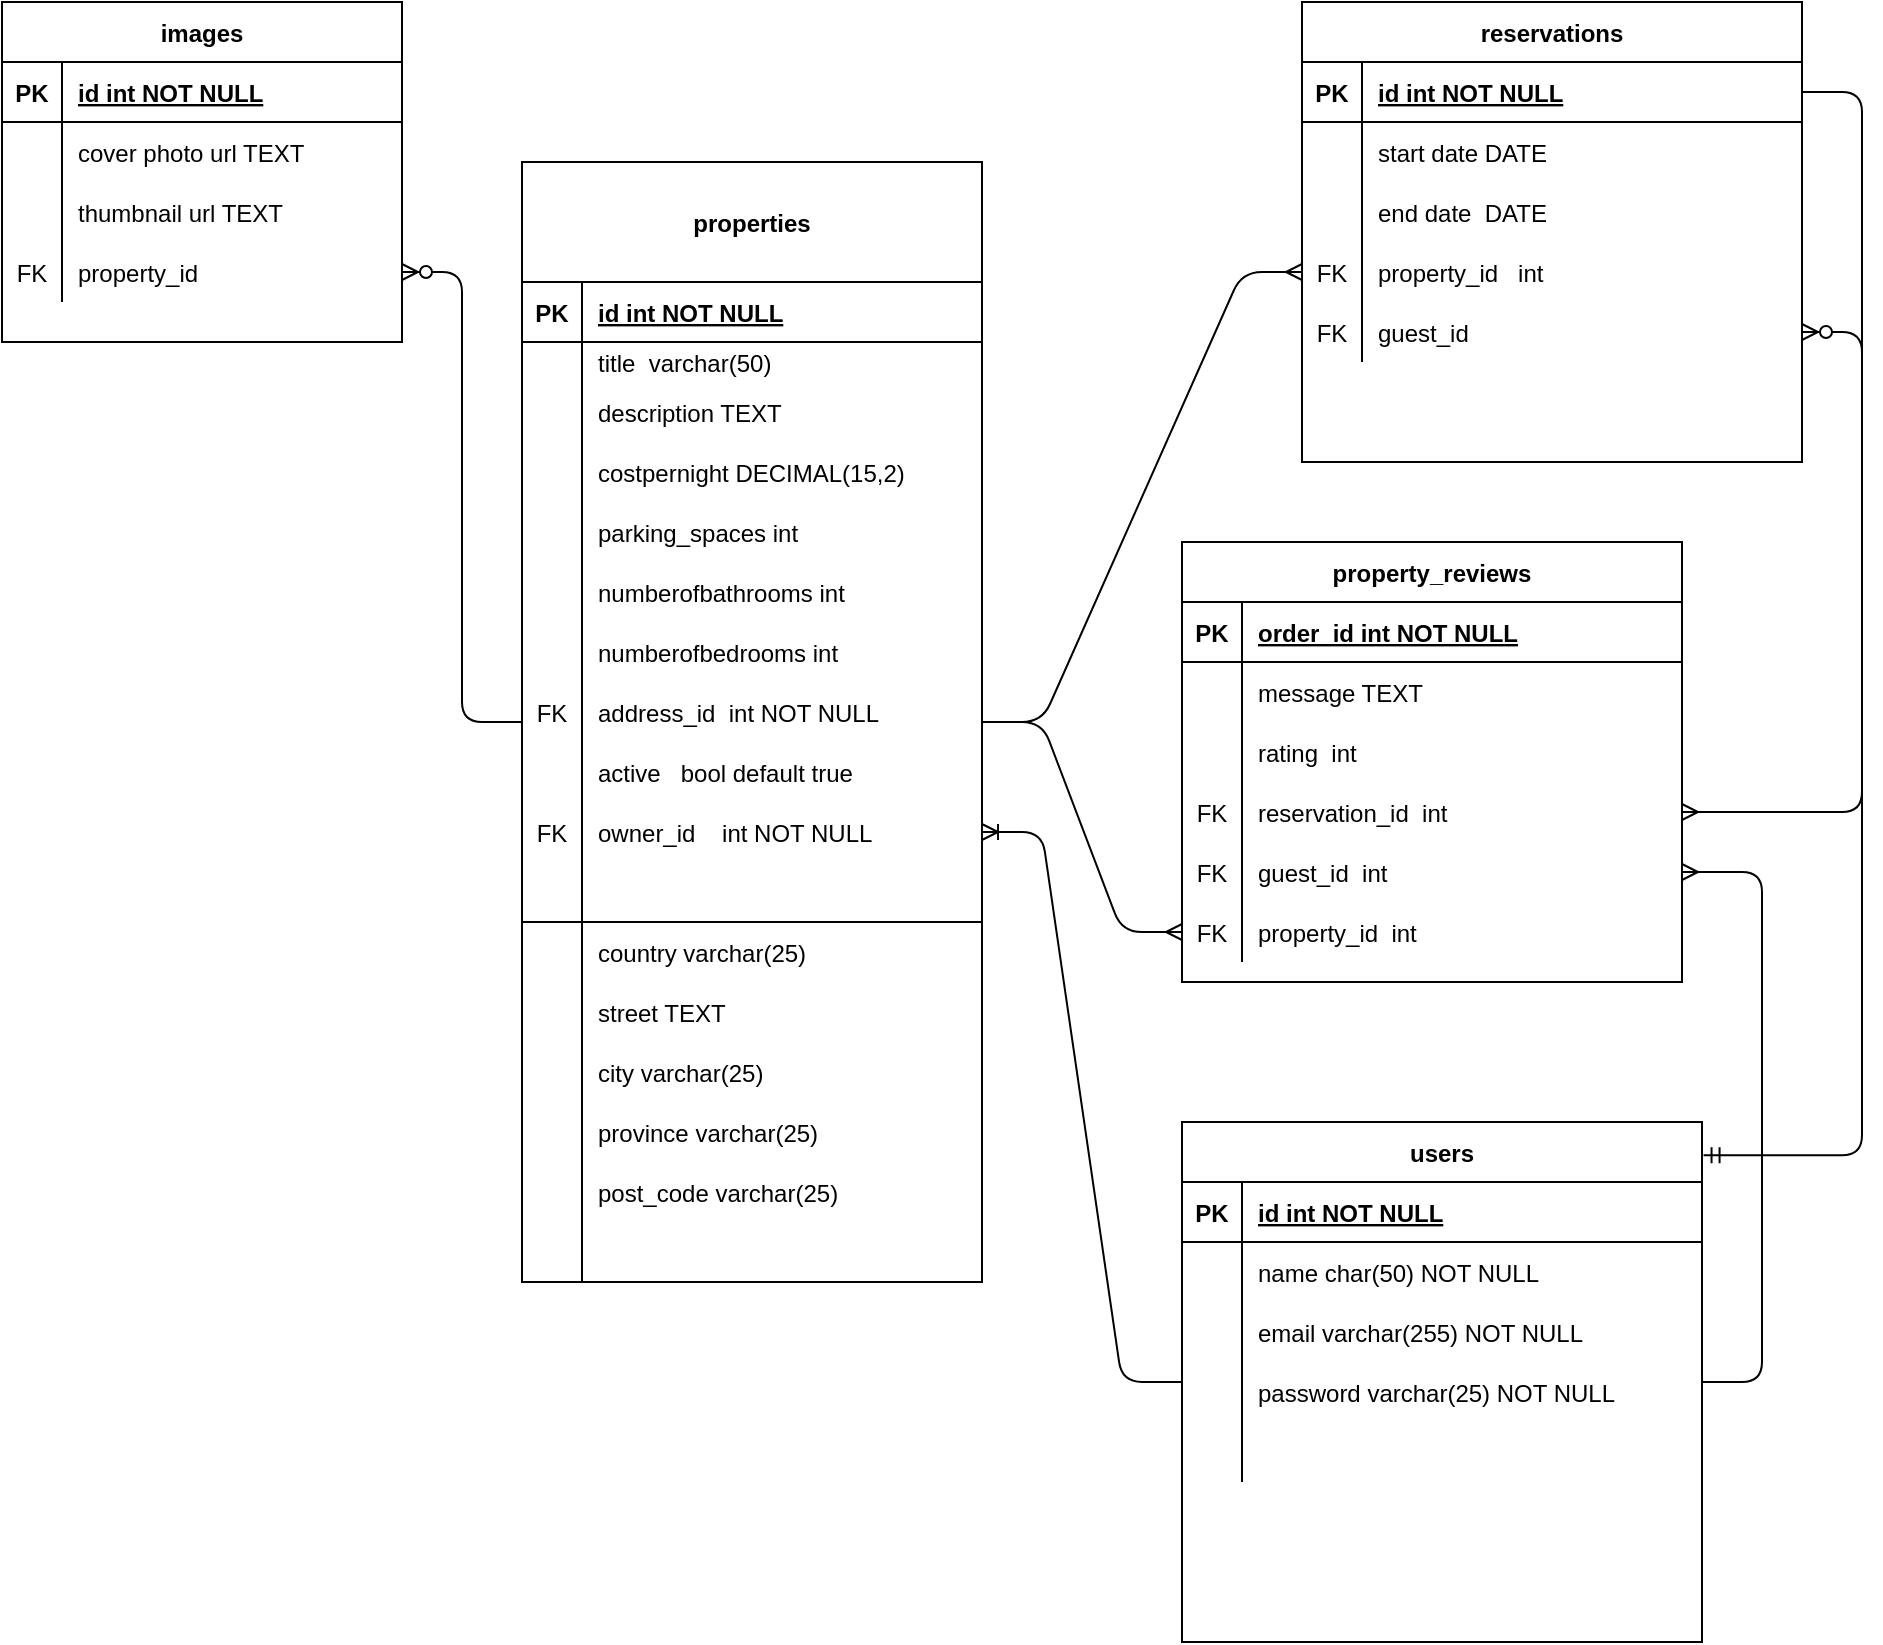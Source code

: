 <mxfile version="14.6.6" type="github">
  <diagram id="R2lEEEUBdFMjLlhIrx00" name="Page-1">
    <mxGraphModel dx="2098" dy="1788" grid="1" gridSize="10" guides="1" tooltips="1" connect="1" arrows="1" fold="1" page="1" pageScale="1" pageWidth="850" pageHeight="1100" math="0" shadow="0" extFonts="Permanent Marker^https://fonts.googleapis.com/css?family=Permanent+Marker">
      <root>
        <mxCell id="0" />
        <mxCell id="1" parent="0" />
        <object label="properties" mmm="" id="C-vyLk0tnHw3VtMMgP7b-2">
          <mxCell style="shape=table;startSize=60;container=1;collapsible=1;childLayout=tableLayout;fixedRows=1;rowLines=0;fontStyle=1;align=center;resizeLast=1;" parent="1" vertex="1">
            <mxGeometry x="-450" y="-330" width="230" height="560" as="geometry">
              <mxRectangle x="200" y="70" width="120" height="30" as="alternateBounds" />
            </mxGeometry>
          </mxCell>
        </object>
        <mxCell id="C-vyLk0tnHw3VtMMgP7b-3" value="" style="shape=partialRectangle;collapsible=0;dropTarget=0;pointerEvents=0;fillColor=none;points=[[0,0.5],[1,0.5]];portConstraint=eastwest;top=0;left=0;right=0;bottom=1;" parent="C-vyLk0tnHw3VtMMgP7b-2" vertex="1">
          <mxGeometry y="60" width="230" height="30" as="geometry" />
        </mxCell>
        <mxCell id="C-vyLk0tnHw3VtMMgP7b-4" value="PK" style="shape=partialRectangle;overflow=hidden;connectable=0;fillColor=none;top=0;left=0;bottom=0;right=0;fontStyle=1;" parent="C-vyLk0tnHw3VtMMgP7b-3" vertex="1">
          <mxGeometry width="30" height="30" as="geometry" />
        </mxCell>
        <mxCell id="C-vyLk0tnHw3VtMMgP7b-5" value="id int NOT NULL " style="shape=partialRectangle;overflow=hidden;connectable=0;fillColor=none;top=0;left=0;bottom=0;right=0;align=left;spacingLeft=6;fontStyle=5;" parent="C-vyLk0tnHw3VtMMgP7b-3" vertex="1">
          <mxGeometry x="30" width="200" height="30" as="geometry" />
        </mxCell>
        <mxCell id="C-vyLk0tnHw3VtMMgP7b-6" value="" style="shape=partialRectangle;collapsible=0;dropTarget=0;pointerEvents=0;fillColor=none;points=[[0,0.5],[1,0.5]];portConstraint=eastwest;top=0;left=0;right=0;bottom=0;" parent="C-vyLk0tnHw3VtMMgP7b-2" vertex="1">
          <mxGeometry y="90" width="230" height="20" as="geometry" />
        </mxCell>
        <mxCell id="C-vyLk0tnHw3VtMMgP7b-7" value="" style="shape=partialRectangle;overflow=hidden;connectable=0;fillColor=none;top=0;left=0;bottom=0;right=0;" parent="C-vyLk0tnHw3VtMMgP7b-6" vertex="1">
          <mxGeometry width="30" height="20" as="geometry" />
        </mxCell>
        <mxCell id="C-vyLk0tnHw3VtMMgP7b-8" value="title  varchar(50)" style="shape=partialRectangle;overflow=hidden;connectable=0;fillColor=none;top=0;left=0;bottom=0;right=0;align=left;spacingLeft=6;" parent="C-vyLk0tnHw3VtMMgP7b-6" vertex="1">
          <mxGeometry x="30" width="200" height="20" as="geometry" />
        </mxCell>
        <mxCell id="C-vyLk0tnHw3VtMMgP7b-9" value="" style="shape=partialRectangle;collapsible=0;dropTarget=0;pointerEvents=0;fillColor=none;points=[[0,0.5],[1,0.5]];portConstraint=eastwest;top=0;left=0;right=0;bottom=0;" parent="C-vyLk0tnHw3VtMMgP7b-2" vertex="1">
          <mxGeometry y="110" width="230" height="30" as="geometry" />
        </mxCell>
        <mxCell id="C-vyLk0tnHw3VtMMgP7b-10" value="" style="shape=partialRectangle;overflow=hidden;connectable=0;fillColor=none;top=0;left=0;bottom=0;right=0;" parent="C-vyLk0tnHw3VtMMgP7b-9" vertex="1">
          <mxGeometry width="30" height="30" as="geometry" />
        </mxCell>
        <mxCell id="C-vyLk0tnHw3VtMMgP7b-11" value="description TEXT" style="shape=partialRectangle;overflow=hidden;connectable=0;fillColor=none;top=0;left=0;bottom=0;right=0;align=left;spacingLeft=6;" parent="C-vyLk0tnHw3VtMMgP7b-9" vertex="1">
          <mxGeometry x="30" width="200" height="30" as="geometry" />
        </mxCell>
        <mxCell id="EQlYS7G8OB__KGC67wby-51" value="" style="shape=partialRectangle;collapsible=0;dropTarget=0;pointerEvents=0;fillColor=none;points=[[0,0.5],[1,0.5]];portConstraint=eastwest;top=0;left=0;right=0;bottom=0;" parent="C-vyLk0tnHw3VtMMgP7b-2" vertex="1">
          <mxGeometry y="140" width="230" height="30" as="geometry" />
        </mxCell>
        <mxCell id="EQlYS7G8OB__KGC67wby-52" value="" style="shape=partialRectangle;overflow=hidden;connectable=0;fillColor=none;top=0;left=0;bottom=0;right=0;" parent="EQlYS7G8OB__KGC67wby-51" vertex="1">
          <mxGeometry width="30" height="30" as="geometry" />
        </mxCell>
        <mxCell id="EQlYS7G8OB__KGC67wby-53" value="costpernight DECIMAL(15,2)" style="shape=partialRectangle;overflow=hidden;connectable=0;fillColor=none;top=0;left=0;bottom=0;right=0;align=left;spacingLeft=6;" parent="EQlYS7G8OB__KGC67wby-51" vertex="1">
          <mxGeometry x="30" width="200" height="30" as="geometry" />
        </mxCell>
        <mxCell id="EQlYS7G8OB__KGC67wby-67" value="" style="shape=partialRectangle;collapsible=0;dropTarget=0;pointerEvents=0;fillColor=none;points=[[0,0.5],[1,0.5]];portConstraint=eastwest;top=0;left=0;right=0;bottom=0;" parent="C-vyLk0tnHw3VtMMgP7b-2" vertex="1">
          <mxGeometry y="170" width="230" height="30" as="geometry" />
        </mxCell>
        <mxCell id="EQlYS7G8OB__KGC67wby-68" value="" style="shape=partialRectangle;overflow=hidden;connectable=0;fillColor=none;top=0;left=0;bottom=0;right=0;" parent="EQlYS7G8OB__KGC67wby-67" vertex="1">
          <mxGeometry width="30" height="30" as="geometry" />
        </mxCell>
        <mxCell id="EQlYS7G8OB__KGC67wby-69" value="parking_spaces int" style="shape=partialRectangle;overflow=hidden;connectable=0;fillColor=none;top=0;left=0;bottom=0;right=0;align=left;spacingLeft=6;" parent="EQlYS7G8OB__KGC67wby-67" vertex="1">
          <mxGeometry x="30" width="200" height="30" as="geometry" />
        </mxCell>
        <mxCell id="EQlYS7G8OB__KGC67wby-70" value="" style="shape=partialRectangle;collapsible=0;dropTarget=0;pointerEvents=0;fillColor=none;points=[[0,0.5],[1,0.5]];portConstraint=eastwest;top=0;left=0;right=0;bottom=0;" parent="C-vyLk0tnHw3VtMMgP7b-2" vertex="1">
          <mxGeometry y="200" width="230" height="30" as="geometry" />
        </mxCell>
        <mxCell id="EQlYS7G8OB__KGC67wby-71" value="" style="shape=partialRectangle;overflow=hidden;connectable=0;fillColor=none;top=0;left=0;bottom=0;right=0;" parent="EQlYS7G8OB__KGC67wby-70" vertex="1">
          <mxGeometry width="30" height="30" as="geometry" />
        </mxCell>
        <mxCell id="EQlYS7G8OB__KGC67wby-72" value="numberofbathrooms int" style="shape=partialRectangle;overflow=hidden;connectable=0;fillColor=none;top=0;left=0;bottom=0;right=0;align=left;spacingLeft=6;" parent="EQlYS7G8OB__KGC67wby-70" vertex="1">
          <mxGeometry x="30" width="200" height="30" as="geometry" />
        </mxCell>
        <mxCell id="EQlYS7G8OB__KGC67wby-73" value="" style="shape=partialRectangle;collapsible=0;dropTarget=0;pointerEvents=0;fillColor=none;points=[[0,0.5],[1,0.5]];portConstraint=eastwest;top=0;left=0;right=0;bottom=0;" parent="C-vyLk0tnHw3VtMMgP7b-2" vertex="1">
          <mxGeometry y="230" width="230" height="30" as="geometry" />
        </mxCell>
        <mxCell id="EQlYS7G8OB__KGC67wby-74" value="" style="shape=partialRectangle;overflow=hidden;connectable=0;fillColor=none;top=0;left=0;bottom=0;right=0;" parent="EQlYS7G8OB__KGC67wby-73" vertex="1">
          <mxGeometry width="30" height="30" as="geometry" />
        </mxCell>
        <mxCell id="EQlYS7G8OB__KGC67wby-75" value="numberofbedrooms int" style="shape=partialRectangle;overflow=hidden;connectable=0;fillColor=none;top=0;left=0;bottom=0;right=0;align=left;spacingLeft=6;" parent="EQlYS7G8OB__KGC67wby-73" vertex="1">
          <mxGeometry x="30" width="200" height="30" as="geometry" />
        </mxCell>
        <mxCell id="EQlYS7G8OB__KGC67wby-96" value="" style="shape=partialRectangle;collapsible=0;dropTarget=0;pointerEvents=0;fillColor=none;points=[[0,0.5],[1,0.5]];portConstraint=eastwest;top=0;left=0;right=0;bottom=0;" parent="C-vyLk0tnHw3VtMMgP7b-2" vertex="1">
          <mxGeometry y="260" width="230" height="30" as="geometry" />
        </mxCell>
        <mxCell id="EQlYS7G8OB__KGC67wby-97" value="FK" style="shape=partialRectangle;overflow=hidden;connectable=0;fillColor=none;top=0;left=0;bottom=0;right=0;" parent="EQlYS7G8OB__KGC67wby-96" vertex="1">
          <mxGeometry width="30" height="30" as="geometry" />
        </mxCell>
        <mxCell id="EQlYS7G8OB__KGC67wby-98" value="address_id  int NOT NULL" style="shape=partialRectangle;overflow=hidden;connectable=0;fillColor=none;top=0;left=0;bottom=0;right=0;align=left;spacingLeft=6;" parent="EQlYS7G8OB__KGC67wby-96" vertex="1">
          <mxGeometry x="30" width="200" height="30" as="geometry" />
        </mxCell>
        <mxCell id="EQlYS7G8OB__KGC67wby-133" value="" style="shape=partialRectangle;collapsible=0;dropTarget=0;pointerEvents=0;fillColor=none;points=[[0,0.5],[1,0.5]];portConstraint=eastwest;top=0;left=0;right=0;bottom=0;" parent="C-vyLk0tnHw3VtMMgP7b-2" vertex="1">
          <mxGeometry y="290" width="230" height="30" as="geometry" />
        </mxCell>
        <mxCell id="EQlYS7G8OB__KGC67wby-134" value="" style="shape=partialRectangle;overflow=hidden;connectable=0;fillColor=none;top=0;left=0;bottom=0;right=0;" parent="EQlYS7G8OB__KGC67wby-133" vertex="1">
          <mxGeometry width="30" height="30" as="geometry" />
        </mxCell>
        <mxCell id="EQlYS7G8OB__KGC67wby-135" value="active   bool default true" style="shape=partialRectangle;overflow=hidden;connectable=0;fillColor=none;top=0;left=0;bottom=0;right=0;align=left;spacingLeft=6;" parent="EQlYS7G8OB__KGC67wby-133" vertex="1">
          <mxGeometry x="30" width="200" height="30" as="geometry" />
        </mxCell>
        <mxCell id="EQlYS7G8OB__KGC67wby-149" value="" style="shape=partialRectangle;collapsible=0;dropTarget=0;pointerEvents=0;fillColor=none;points=[[0,0.5],[1,0.5]];portConstraint=eastwest;top=0;left=0;right=0;bottom=0;" parent="C-vyLk0tnHw3VtMMgP7b-2" vertex="1">
          <mxGeometry y="320" width="230" height="30" as="geometry" />
        </mxCell>
        <mxCell id="EQlYS7G8OB__KGC67wby-150" value="FK" style="shape=partialRectangle;overflow=hidden;connectable=0;fillColor=none;top=0;left=0;bottom=0;right=0;" parent="EQlYS7G8OB__KGC67wby-149" vertex="1">
          <mxGeometry width="30" height="30" as="geometry" />
        </mxCell>
        <mxCell id="EQlYS7G8OB__KGC67wby-151" value="owner_id    int NOT NULL" style="shape=partialRectangle;overflow=hidden;connectable=0;fillColor=none;top=0;left=0;bottom=0;right=0;align=left;spacingLeft=6;" parent="EQlYS7G8OB__KGC67wby-149" vertex="1">
          <mxGeometry x="30" width="200" height="30" as="geometry" />
        </mxCell>
        <mxCell id="EQlYS7G8OB__KGC67wby-114" value="" style="shape=partialRectangle;collapsible=0;dropTarget=0;pointerEvents=0;fillColor=none;top=0;left=0;bottom=1;right=0;points=[[0,0.5],[1,0.5]];portConstraint=eastwest;" parent="C-vyLk0tnHw3VtMMgP7b-2" vertex="1">
          <mxGeometry y="350" width="230" height="30" as="geometry" />
        </mxCell>
        <mxCell id="EQlYS7G8OB__KGC67wby-115" value="" style="shape=partialRectangle;connectable=0;fillColor=none;top=0;left=0;bottom=0;right=0;fontStyle=1;overflow=hidden;" parent="EQlYS7G8OB__KGC67wby-114" vertex="1">
          <mxGeometry width="30" height="30" as="geometry" />
        </mxCell>
        <mxCell id="EQlYS7G8OB__KGC67wby-116" value="" style="shape=partialRectangle;connectable=0;fillColor=none;top=0;left=0;bottom=0;right=0;align=left;spacingLeft=6;fontStyle=5;overflow=hidden;" parent="EQlYS7G8OB__KGC67wby-114" vertex="1">
          <mxGeometry x="30" width="200" height="30" as="geometry" />
        </mxCell>
        <mxCell id="EQlYS7G8OB__KGC67wby-117" value="" style="shape=partialRectangle;collapsible=0;dropTarget=0;pointerEvents=0;fillColor=none;top=0;left=0;bottom=0;right=0;points=[[0,0.5],[1,0.5]];portConstraint=eastwest;" parent="C-vyLk0tnHw3VtMMgP7b-2" vertex="1">
          <mxGeometry y="380" width="230" height="30" as="geometry" />
        </mxCell>
        <mxCell id="EQlYS7G8OB__KGC67wby-118" value="" style="shape=partialRectangle;connectable=0;fillColor=none;top=0;left=0;bottom=0;right=0;editable=1;overflow=hidden;" parent="EQlYS7G8OB__KGC67wby-117" vertex="1">
          <mxGeometry width="30" height="30" as="geometry" />
        </mxCell>
        <mxCell id="EQlYS7G8OB__KGC67wby-119" value="country varchar(25)" style="shape=partialRectangle;connectable=0;fillColor=none;top=0;left=0;bottom=0;right=0;align=left;spacingLeft=6;overflow=hidden;" parent="EQlYS7G8OB__KGC67wby-117" vertex="1">
          <mxGeometry x="30" width="200" height="30" as="geometry" />
        </mxCell>
        <mxCell id="EQlYS7G8OB__KGC67wby-120" value="" style="shape=partialRectangle;collapsible=0;dropTarget=0;pointerEvents=0;fillColor=none;top=0;left=0;bottom=0;right=0;points=[[0,0.5],[1,0.5]];portConstraint=eastwest;" parent="C-vyLk0tnHw3VtMMgP7b-2" vertex="1">
          <mxGeometry y="410" width="230" height="30" as="geometry" />
        </mxCell>
        <mxCell id="EQlYS7G8OB__KGC67wby-121" value="" style="shape=partialRectangle;connectable=0;fillColor=none;top=0;left=0;bottom=0;right=0;editable=1;overflow=hidden;" parent="EQlYS7G8OB__KGC67wby-120" vertex="1">
          <mxGeometry width="30" height="30" as="geometry" />
        </mxCell>
        <mxCell id="EQlYS7G8OB__KGC67wby-122" value="street TEXT" style="shape=partialRectangle;connectable=0;fillColor=none;top=0;left=0;bottom=0;right=0;align=left;spacingLeft=6;overflow=hidden;" parent="EQlYS7G8OB__KGC67wby-120" vertex="1">
          <mxGeometry x="30" width="200" height="30" as="geometry" />
        </mxCell>
        <mxCell id="EQlYS7G8OB__KGC67wby-123" value="" style="shape=partialRectangle;collapsible=0;dropTarget=0;pointerEvents=0;fillColor=none;top=0;left=0;bottom=0;right=0;points=[[0,0.5],[1,0.5]];portConstraint=eastwest;" parent="C-vyLk0tnHw3VtMMgP7b-2" vertex="1">
          <mxGeometry y="440" width="230" height="30" as="geometry" />
        </mxCell>
        <mxCell id="EQlYS7G8OB__KGC67wby-124" value="" style="shape=partialRectangle;connectable=0;fillColor=none;top=0;left=0;bottom=0;right=0;editable=1;overflow=hidden;" parent="EQlYS7G8OB__KGC67wby-123" vertex="1">
          <mxGeometry width="30" height="30" as="geometry" />
        </mxCell>
        <mxCell id="EQlYS7G8OB__KGC67wby-125" value="city varchar(25)" style="shape=partialRectangle;connectable=0;fillColor=none;top=0;left=0;bottom=0;right=0;align=left;spacingLeft=6;overflow=hidden;" parent="EQlYS7G8OB__KGC67wby-123" vertex="1">
          <mxGeometry x="30" width="200" height="30" as="geometry" />
        </mxCell>
        <mxCell id="EQlYS7G8OB__KGC67wby-127" value="" style="shape=partialRectangle;collapsible=0;dropTarget=0;pointerEvents=0;fillColor=none;top=0;left=0;bottom=0;right=0;points=[[0,0.5],[1,0.5]];portConstraint=eastwest;" parent="C-vyLk0tnHw3VtMMgP7b-2" vertex="1">
          <mxGeometry y="470" width="230" height="30" as="geometry" />
        </mxCell>
        <mxCell id="EQlYS7G8OB__KGC67wby-128" value="" style="shape=partialRectangle;connectable=0;fillColor=none;top=0;left=0;bottom=0;right=0;editable=1;overflow=hidden;" parent="EQlYS7G8OB__KGC67wby-127" vertex="1">
          <mxGeometry width="30" height="30" as="geometry" />
        </mxCell>
        <mxCell id="EQlYS7G8OB__KGC67wby-129" value="province varchar(25)" style="shape=partialRectangle;connectable=0;fillColor=none;top=0;left=0;bottom=0;right=0;align=left;spacingLeft=6;overflow=hidden;" parent="EQlYS7G8OB__KGC67wby-127" vertex="1">
          <mxGeometry x="30" width="200" height="30" as="geometry" />
        </mxCell>
        <mxCell id="EQlYS7G8OB__KGC67wby-130" value="" style="shape=partialRectangle;collapsible=0;dropTarget=0;pointerEvents=0;fillColor=none;top=0;left=0;bottom=0;right=0;points=[[0,0.5],[1,0.5]];portConstraint=eastwest;" parent="C-vyLk0tnHw3VtMMgP7b-2" vertex="1">
          <mxGeometry y="500" width="230" height="30" as="geometry" />
        </mxCell>
        <mxCell id="EQlYS7G8OB__KGC67wby-131" value="" style="shape=partialRectangle;connectable=0;fillColor=none;top=0;left=0;bottom=0;right=0;editable=1;overflow=hidden;" parent="EQlYS7G8OB__KGC67wby-130" vertex="1">
          <mxGeometry width="30" height="30" as="geometry" />
        </mxCell>
        <mxCell id="EQlYS7G8OB__KGC67wby-132" value="post_code varchar(25)" style="shape=partialRectangle;connectable=0;fillColor=none;top=0;left=0;bottom=0;right=0;align=left;spacingLeft=6;overflow=hidden;" parent="EQlYS7G8OB__KGC67wby-130" vertex="1">
          <mxGeometry x="30" width="200" height="30" as="geometry" />
        </mxCell>
        <mxCell id="EQlYS7G8OB__KGC67wby-161" value="" style="shape=partialRectangle;collapsible=0;dropTarget=0;pointerEvents=0;fillColor=none;points=[[0,0.5],[1,0.5]];portConstraint=eastwest;top=0;left=0;right=0;bottom=0;" parent="C-vyLk0tnHw3VtMMgP7b-2" vertex="1">
          <mxGeometry y="530" width="230" height="30" as="geometry" />
        </mxCell>
        <mxCell id="EQlYS7G8OB__KGC67wby-162" value="" style="shape=partialRectangle;overflow=hidden;connectable=0;fillColor=none;top=0;left=0;bottom=0;right=0;" parent="EQlYS7G8OB__KGC67wby-161" vertex="1">
          <mxGeometry width="30" height="30" as="geometry" />
        </mxCell>
        <mxCell id="EQlYS7G8OB__KGC67wby-163" value="" style="shape=partialRectangle;overflow=hidden;connectable=0;fillColor=none;top=0;left=0;bottom=0;right=0;align=left;spacingLeft=6;" parent="EQlYS7G8OB__KGC67wby-161" vertex="1">
          <mxGeometry x="30" width="200" height="30" as="geometry" />
        </mxCell>
        <mxCell id="C-vyLk0tnHw3VtMMgP7b-13" value="reservations" style="shape=table;startSize=30;container=1;collapsible=1;childLayout=tableLayout;fixedRows=1;rowLines=0;fontStyle=1;align=center;resizeLast=1;" parent="1" vertex="1">
          <mxGeometry x="-60" y="-410" width="250" height="230" as="geometry" />
        </mxCell>
        <mxCell id="C-vyLk0tnHw3VtMMgP7b-14" value="" style="shape=partialRectangle;collapsible=0;dropTarget=0;pointerEvents=0;fillColor=none;points=[[0,0.5],[1,0.5]];portConstraint=eastwest;top=0;left=0;right=0;bottom=1;" parent="C-vyLk0tnHw3VtMMgP7b-13" vertex="1">
          <mxGeometry y="30" width="250" height="30" as="geometry" />
        </mxCell>
        <mxCell id="C-vyLk0tnHw3VtMMgP7b-15" value="PK" style="shape=partialRectangle;overflow=hidden;connectable=0;fillColor=none;top=0;left=0;bottom=0;right=0;fontStyle=1;" parent="C-vyLk0tnHw3VtMMgP7b-14" vertex="1">
          <mxGeometry width="30" height="30" as="geometry" />
        </mxCell>
        <mxCell id="C-vyLk0tnHw3VtMMgP7b-16" value="id int NOT NULL " style="shape=partialRectangle;overflow=hidden;connectable=0;fillColor=none;top=0;left=0;bottom=0;right=0;align=left;spacingLeft=6;fontStyle=5;" parent="C-vyLk0tnHw3VtMMgP7b-14" vertex="1">
          <mxGeometry x="30" width="220" height="30" as="geometry" />
        </mxCell>
        <mxCell id="C-vyLk0tnHw3VtMMgP7b-17" value="" style="shape=partialRectangle;collapsible=0;dropTarget=0;pointerEvents=0;fillColor=none;points=[[0,0.5],[1,0.5]];portConstraint=eastwest;top=0;left=0;right=0;bottom=0;" parent="C-vyLk0tnHw3VtMMgP7b-13" vertex="1">
          <mxGeometry y="60" width="250" height="30" as="geometry" />
        </mxCell>
        <mxCell id="C-vyLk0tnHw3VtMMgP7b-18" value="" style="shape=partialRectangle;overflow=hidden;connectable=0;fillColor=none;top=0;left=0;bottom=0;right=0;" parent="C-vyLk0tnHw3VtMMgP7b-17" vertex="1">
          <mxGeometry width="30" height="30" as="geometry" />
        </mxCell>
        <mxCell id="C-vyLk0tnHw3VtMMgP7b-19" value="start date DATE" style="shape=partialRectangle;overflow=hidden;connectable=0;fillColor=none;top=0;left=0;bottom=0;right=0;align=left;spacingLeft=6;" parent="C-vyLk0tnHw3VtMMgP7b-17" vertex="1">
          <mxGeometry x="30" width="220" height="30" as="geometry" />
        </mxCell>
        <mxCell id="EQlYS7G8OB__KGC67wby-158" value="" style="shape=partialRectangle;collapsible=0;dropTarget=0;pointerEvents=0;fillColor=none;points=[[0,0.5],[1,0.5]];portConstraint=eastwest;top=0;left=0;right=0;bottom=0;" parent="C-vyLk0tnHw3VtMMgP7b-13" vertex="1">
          <mxGeometry y="90" width="250" height="30" as="geometry" />
        </mxCell>
        <mxCell id="EQlYS7G8OB__KGC67wby-159" value="" style="shape=partialRectangle;overflow=hidden;connectable=0;fillColor=none;top=0;left=0;bottom=0;right=0;" parent="EQlYS7G8OB__KGC67wby-158" vertex="1">
          <mxGeometry width="30" height="30" as="geometry" />
        </mxCell>
        <mxCell id="EQlYS7G8OB__KGC67wby-160" value="end date  DATE" style="shape=partialRectangle;overflow=hidden;connectable=0;fillColor=none;top=0;left=0;bottom=0;right=0;align=left;spacingLeft=6;" parent="EQlYS7G8OB__KGC67wby-158" vertex="1">
          <mxGeometry x="30" width="220" height="30" as="geometry" />
        </mxCell>
        <mxCell id="EQlYS7G8OB__KGC67wby-185" value="" style="shape=partialRectangle;collapsible=0;dropTarget=0;pointerEvents=0;fillColor=none;points=[[0,0.5],[1,0.5]];portConstraint=eastwest;top=0;left=0;right=0;bottom=0;" parent="C-vyLk0tnHw3VtMMgP7b-13" vertex="1">
          <mxGeometry y="120" width="250" height="30" as="geometry" />
        </mxCell>
        <mxCell id="EQlYS7G8OB__KGC67wby-186" value="FK" style="shape=partialRectangle;overflow=hidden;connectable=0;fillColor=none;top=0;left=0;bottom=0;right=0;" parent="EQlYS7G8OB__KGC67wby-185" vertex="1">
          <mxGeometry width="30" height="30" as="geometry" />
        </mxCell>
        <mxCell id="EQlYS7G8OB__KGC67wby-187" value="property_id   int" style="shape=partialRectangle;overflow=hidden;connectable=0;fillColor=none;top=0;left=0;bottom=0;right=0;align=left;spacingLeft=6;" parent="EQlYS7G8OB__KGC67wby-185" vertex="1">
          <mxGeometry x="30" width="220" height="30" as="geometry" />
        </mxCell>
        <mxCell id="kiQZ3Kg9RBq5wLphaiTe-14" value="" style="shape=partialRectangle;collapsible=0;dropTarget=0;pointerEvents=0;fillColor=none;points=[[0,0.5],[1,0.5]];portConstraint=eastwest;top=0;left=0;right=0;bottom=0;" vertex="1" parent="C-vyLk0tnHw3VtMMgP7b-13">
          <mxGeometry y="150" width="250" height="30" as="geometry" />
        </mxCell>
        <mxCell id="kiQZ3Kg9RBq5wLphaiTe-15" value="FK" style="shape=partialRectangle;overflow=hidden;connectable=0;fillColor=none;top=0;left=0;bottom=0;right=0;" vertex="1" parent="kiQZ3Kg9RBq5wLphaiTe-14">
          <mxGeometry width="30" height="30" as="geometry" />
        </mxCell>
        <mxCell id="kiQZ3Kg9RBq5wLphaiTe-16" value="guest_id" style="shape=partialRectangle;overflow=hidden;connectable=0;fillColor=none;top=0;left=0;bottom=0;right=0;align=left;spacingLeft=6;" vertex="1" parent="kiQZ3Kg9RBq5wLphaiTe-14">
          <mxGeometry x="30" width="220" height="30" as="geometry" />
        </mxCell>
        <mxCell id="C-vyLk0tnHw3VtMMgP7b-23" value="users" style="shape=table;startSize=30;container=1;collapsible=1;childLayout=tableLayout;fixedRows=1;rowLines=0;fontStyle=1;align=center;resizeLast=1;" parent="1" vertex="1">
          <mxGeometry x="-120" y="150" width="260" height="260" as="geometry" />
        </mxCell>
        <mxCell id="C-vyLk0tnHw3VtMMgP7b-24" value="" style="shape=partialRectangle;collapsible=0;dropTarget=0;pointerEvents=0;fillColor=none;points=[[0,0.5],[1,0.5]];portConstraint=eastwest;top=0;left=0;right=0;bottom=1;" parent="C-vyLk0tnHw3VtMMgP7b-23" vertex="1">
          <mxGeometry y="30" width="260" height="30" as="geometry" />
        </mxCell>
        <mxCell id="C-vyLk0tnHw3VtMMgP7b-25" value="PK" style="shape=partialRectangle;overflow=hidden;connectable=0;fillColor=none;top=0;left=0;bottom=0;right=0;fontStyle=1;" parent="C-vyLk0tnHw3VtMMgP7b-24" vertex="1">
          <mxGeometry width="30" height="30" as="geometry" />
        </mxCell>
        <mxCell id="C-vyLk0tnHw3VtMMgP7b-26" value="id int NOT NULL " style="shape=partialRectangle;overflow=hidden;connectable=0;fillColor=none;top=0;left=0;bottom=0;right=0;align=left;spacingLeft=6;fontStyle=5;" parent="C-vyLk0tnHw3VtMMgP7b-24" vertex="1">
          <mxGeometry x="30" width="230" height="30" as="geometry" />
        </mxCell>
        <mxCell id="C-vyLk0tnHw3VtMMgP7b-27" value="" style="shape=partialRectangle;collapsible=0;dropTarget=0;pointerEvents=0;fillColor=none;points=[[0,0.5],[1,0.5]];portConstraint=eastwest;top=0;left=0;right=0;bottom=0;" parent="C-vyLk0tnHw3VtMMgP7b-23" vertex="1">
          <mxGeometry y="60" width="260" height="30" as="geometry" />
        </mxCell>
        <mxCell id="C-vyLk0tnHw3VtMMgP7b-28" value="" style="shape=partialRectangle;overflow=hidden;connectable=0;fillColor=none;top=0;left=0;bottom=0;right=0;" parent="C-vyLk0tnHw3VtMMgP7b-27" vertex="1">
          <mxGeometry width="30" height="30" as="geometry" />
        </mxCell>
        <mxCell id="C-vyLk0tnHw3VtMMgP7b-29" value="name char(50) NOT NULL" style="shape=partialRectangle;overflow=hidden;connectable=0;fillColor=none;top=0;left=0;bottom=0;right=0;align=left;spacingLeft=6;" parent="C-vyLk0tnHw3VtMMgP7b-27" vertex="1">
          <mxGeometry x="30" width="230" height="30" as="geometry" />
        </mxCell>
        <mxCell id="EQlYS7G8OB__KGC67wby-76" value="" style="shape=partialRectangle;collapsible=0;dropTarget=0;pointerEvents=0;fillColor=none;points=[[0,0.5],[1,0.5]];portConstraint=eastwest;top=0;left=0;right=0;bottom=0;" parent="C-vyLk0tnHw3VtMMgP7b-23" vertex="1">
          <mxGeometry y="90" width="260" height="30" as="geometry" />
        </mxCell>
        <mxCell id="EQlYS7G8OB__KGC67wby-77" value="" style="shape=partialRectangle;overflow=hidden;connectable=0;fillColor=none;top=0;left=0;bottom=0;right=0;" parent="EQlYS7G8OB__KGC67wby-76" vertex="1">
          <mxGeometry width="30" height="30" as="geometry" />
        </mxCell>
        <mxCell id="EQlYS7G8OB__KGC67wby-78" value="email varchar(255) NOT NULL" style="shape=partialRectangle;overflow=hidden;connectable=0;fillColor=none;top=0;left=0;bottom=0;right=0;align=left;spacingLeft=6;" parent="EQlYS7G8OB__KGC67wby-76" vertex="1">
          <mxGeometry x="30" width="230" height="30" as="geometry" />
        </mxCell>
        <mxCell id="EQlYS7G8OB__KGC67wby-89" value="" style="shape=partialRectangle;collapsible=0;dropTarget=0;pointerEvents=0;fillColor=none;points=[[0,0.5],[1,0.5]];portConstraint=eastwest;top=0;left=0;right=0;bottom=0;" parent="C-vyLk0tnHw3VtMMgP7b-23" vertex="1">
          <mxGeometry y="120" width="260" height="30" as="geometry" />
        </mxCell>
        <mxCell id="EQlYS7G8OB__KGC67wby-90" value="" style="shape=partialRectangle;overflow=hidden;connectable=0;fillColor=none;top=0;left=0;bottom=0;right=0;" parent="EQlYS7G8OB__KGC67wby-89" vertex="1">
          <mxGeometry width="30" height="30" as="geometry" />
        </mxCell>
        <mxCell id="EQlYS7G8OB__KGC67wby-91" value="password varchar(25) NOT NULL" style="shape=partialRectangle;overflow=hidden;connectable=0;fillColor=none;top=0;left=0;bottom=0;right=0;align=left;spacingLeft=6;" parent="EQlYS7G8OB__KGC67wby-89" vertex="1">
          <mxGeometry x="30" width="230" height="30" as="geometry" />
        </mxCell>
        <mxCell id="EQlYS7G8OB__KGC67wby-189" value="" style="shape=partialRectangle;collapsible=0;dropTarget=0;pointerEvents=0;fillColor=none;points=[[0,0.5],[1,0.5]];portConstraint=eastwest;top=0;left=0;right=0;bottom=0;" parent="C-vyLk0tnHw3VtMMgP7b-23" vertex="1">
          <mxGeometry y="150" width="260" height="30" as="geometry" />
        </mxCell>
        <mxCell id="EQlYS7G8OB__KGC67wby-190" value="" style="shape=partialRectangle;overflow=hidden;connectable=0;fillColor=none;top=0;left=0;bottom=0;right=0;" parent="EQlYS7G8OB__KGC67wby-189" vertex="1">
          <mxGeometry width="30" height="30" as="geometry" />
        </mxCell>
        <mxCell id="EQlYS7G8OB__KGC67wby-191" value="" style="shape=partialRectangle;overflow=hidden;connectable=0;fillColor=none;top=0;left=0;bottom=0;right=0;align=left;spacingLeft=6;" parent="EQlYS7G8OB__KGC67wby-189" vertex="1">
          <mxGeometry x="30" width="230" height="30" as="geometry" />
        </mxCell>
        <mxCell id="EQlYS7G8OB__KGC67wby-1" value="property_reviews" style="shape=table;startSize=30;container=1;collapsible=1;childLayout=tableLayout;fixedRows=1;rowLines=0;fontStyle=1;align=center;resizeLast=1;" parent="1" vertex="1">
          <mxGeometry x="-120" y="-140" width="250" height="220" as="geometry" />
        </mxCell>
        <mxCell id="EQlYS7G8OB__KGC67wby-2" value="" style="shape=partialRectangle;collapsible=0;dropTarget=0;pointerEvents=0;fillColor=none;points=[[0,0.5],[1,0.5]];portConstraint=eastwest;top=0;left=0;right=0;bottom=1;" parent="EQlYS7G8OB__KGC67wby-1" vertex="1">
          <mxGeometry y="30" width="250" height="30" as="geometry" />
        </mxCell>
        <mxCell id="EQlYS7G8OB__KGC67wby-3" value="PK" style="shape=partialRectangle;overflow=hidden;connectable=0;fillColor=none;top=0;left=0;bottom=0;right=0;fontStyle=1;" parent="EQlYS7G8OB__KGC67wby-2" vertex="1">
          <mxGeometry width="30" height="30" as="geometry" />
        </mxCell>
        <mxCell id="EQlYS7G8OB__KGC67wby-4" value="order_id int NOT NULL " style="shape=partialRectangle;overflow=hidden;connectable=0;fillColor=none;top=0;left=0;bottom=0;right=0;align=left;spacingLeft=6;fontStyle=5;" parent="EQlYS7G8OB__KGC67wby-2" vertex="1">
          <mxGeometry x="30" width="220" height="30" as="geometry" />
        </mxCell>
        <mxCell id="EQlYS7G8OB__KGC67wby-5" value="" style="shape=partialRectangle;collapsible=0;dropTarget=0;pointerEvents=0;fillColor=none;points=[[0,0.5],[1,0.5]];portConstraint=eastwest;top=0;left=0;right=0;bottom=0;" parent="EQlYS7G8OB__KGC67wby-1" vertex="1">
          <mxGeometry y="60" width="250" height="30" as="geometry" />
        </mxCell>
        <mxCell id="EQlYS7G8OB__KGC67wby-6" value="" style="shape=partialRectangle;overflow=hidden;connectable=0;fillColor=none;top=0;left=0;bottom=0;right=0;" parent="EQlYS7G8OB__KGC67wby-5" vertex="1">
          <mxGeometry width="30" height="30" as="geometry" />
        </mxCell>
        <mxCell id="EQlYS7G8OB__KGC67wby-7" value="message TEXT" style="shape=partialRectangle;overflow=hidden;connectable=0;fillColor=none;top=0;left=0;bottom=0;right=0;align=left;spacingLeft=6;" parent="EQlYS7G8OB__KGC67wby-5" vertex="1">
          <mxGeometry x="30" width="220" height="30" as="geometry" />
        </mxCell>
        <mxCell id="EQlYS7G8OB__KGC67wby-8" value="" style="shape=partialRectangle;collapsible=0;dropTarget=0;pointerEvents=0;fillColor=none;points=[[0,0.5],[1,0.5]];portConstraint=eastwest;top=0;left=0;right=0;bottom=0;" parent="EQlYS7G8OB__KGC67wby-1" vertex="1">
          <mxGeometry y="90" width="250" height="30" as="geometry" />
        </mxCell>
        <mxCell id="EQlYS7G8OB__KGC67wby-9" value="" style="shape=partialRectangle;overflow=hidden;connectable=0;fillColor=none;top=0;left=0;bottom=0;right=0;" parent="EQlYS7G8OB__KGC67wby-8" vertex="1">
          <mxGeometry width="30" height="30" as="geometry" />
        </mxCell>
        <mxCell id="EQlYS7G8OB__KGC67wby-10" value="rating  int" style="shape=partialRectangle;overflow=hidden;connectable=0;fillColor=none;top=0;left=0;bottom=0;right=0;align=left;spacingLeft=6;" parent="EQlYS7G8OB__KGC67wby-8" vertex="1">
          <mxGeometry x="30" width="220" height="30" as="geometry" />
        </mxCell>
        <mxCell id="kiQZ3Kg9RBq5wLphaiTe-33" value="" style="shape=partialRectangle;collapsible=0;dropTarget=0;pointerEvents=0;fillColor=none;points=[[0,0.5],[1,0.5]];portConstraint=eastwest;top=0;left=0;right=0;bottom=0;" vertex="1" parent="EQlYS7G8OB__KGC67wby-1">
          <mxGeometry y="120" width="250" height="30" as="geometry" />
        </mxCell>
        <mxCell id="kiQZ3Kg9RBq5wLphaiTe-34" value="FK" style="shape=partialRectangle;overflow=hidden;connectable=0;fillColor=none;top=0;left=0;bottom=0;right=0;" vertex="1" parent="kiQZ3Kg9RBq5wLphaiTe-33">
          <mxGeometry width="30" height="30" as="geometry" />
        </mxCell>
        <mxCell id="kiQZ3Kg9RBq5wLphaiTe-35" value="reservation_id  int" style="shape=partialRectangle;overflow=hidden;connectable=0;fillColor=none;top=0;left=0;bottom=0;right=0;align=left;spacingLeft=6;" vertex="1" parent="kiQZ3Kg9RBq5wLphaiTe-33">
          <mxGeometry x="30" width="220" height="30" as="geometry" />
        </mxCell>
        <mxCell id="kiQZ3Kg9RBq5wLphaiTe-36" value="" style="shape=partialRectangle;collapsible=0;dropTarget=0;pointerEvents=0;fillColor=none;points=[[0,0.5],[1,0.5]];portConstraint=eastwest;top=0;left=0;right=0;bottom=0;" vertex="1" parent="EQlYS7G8OB__KGC67wby-1">
          <mxGeometry y="150" width="250" height="30" as="geometry" />
        </mxCell>
        <mxCell id="kiQZ3Kg9RBq5wLphaiTe-37" value="FK" style="shape=partialRectangle;overflow=hidden;connectable=0;fillColor=none;top=0;left=0;bottom=0;right=0;" vertex="1" parent="kiQZ3Kg9RBq5wLphaiTe-36">
          <mxGeometry width="30" height="30" as="geometry" />
        </mxCell>
        <mxCell id="kiQZ3Kg9RBq5wLphaiTe-38" value="guest_id  int" style="shape=partialRectangle;overflow=hidden;connectable=0;fillColor=none;top=0;left=0;bottom=0;right=0;align=left;spacingLeft=6;" vertex="1" parent="kiQZ3Kg9RBq5wLphaiTe-36">
          <mxGeometry x="30" width="220" height="30" as="geometry" />
        </mxCell>
        <mxCell id="kiQZ3Kg9RBq5wLphaiTe-41" value="" style="shape=partialRectangle;collapsible=0;dropTarget=0;pointerEvents=0;fillColor=none;points=[[0,0.5],[1,0.5]];portConstraint=eastwest;top=0;left=0;right=0;bottom=0;" vertex="1" parent="EQlYS7G8OB__KGC67wby-1">
          <mxGeometry y="180" width="250" height="30" as="geometry" />
        </mxCell>
        <mxCell id="kiQZ3Kg9RBq5wLphaiTe-42" value="FK" style="shape=partialRectangle;overflow=hidden;connectable=0;fillColor=none;top=0;left=0;bottom=0;right=0;" vertex="1" parent="kiQZ3Kg9RBq5wLphaiTe-41">
          <mxGeometry width="30" height="30" as="geometry" />
        </mxCell>
        <mxCell id="kiQZ3Kg9RBq5wLphaiTe-43" value="property_id  int" style="shape=partialRectangle;overflow=hidden;connectable=0;fillColor=none;top=0;left=0;bottom=0;right=0;align=left;spacingLeft=6;" vertex="1" parent="kiQZ3Kg9RBq5wLphaiTe-41">
          <mxGeometry x="30" width="220" height="30" as="geometry" />
        </mxCell>
        <mxCell id="EQlYS7G8OB__KGC67wby-24" value="images" style="shape=table;startSize=30;container=1;collapsible=1;childLayout=tableLayout;fixedRows=1;rowLines=0;fontStyle=1;align=center;resizeLast=1;" parent="1" vertex="1">
          <mxGeometry x="-710" y="-410" width="200" height="170" as="geometry" />
        </mxCell>
        <mxCell id="EQlYS7G8OB__KGC67wby-25" value="" style="shape=partialRectangle;collapsible=0;dropTarget=0;pointerEvents=0;fillColor=none;points=[[0,0.5],[1,0.5]];portConstraint=eastwest;top=0;left=0;right=0;bottom=1;" parent="EQlYS7G8OB__KGC67wby-24" vertex="1">
          <mxGeometry y="30" width="200" height="30" as="geometry" />
        </mxCell>
        <mxCell id="EQlYS7G8OB__KGC67wby-26" value="PK" style="shape=partialRectangle;overflow=hidden;connectable=0;fillColor=none;top=0;left=0;bottom=0;right=0;fontStyle=1;" parent="EQlYS7G8OB__KGC67wby-25" vertex="1">
          <mxGeometry width="30" height="30" as="geometry" />
        </mxCell>
        <mxCell id="EQlYS7G8OB__KGC67wby-27" value="id int NOT NULL " style="shape=partialRectangle;overflow=hidden;connectable=0;fillColor=none;top=0;left=0;bottom=0;right=0;align=left;spacingLeft=6;fontStyle=5;" parent="EQlYS7G8OB__KGC67wby-25" vertex="1">
          <mxGeometry x="30" width="170" height="30" as="geometry" />
        </mxCell>
        <mxCell id="EQlYS7G8OB__KGC67wby-31" value="" style="shape=partialRectangle;collapsible=0;dropTarget=0;pointerEvents=0;fillColor=none;points=[[0,0.5],[1,0.5]];portConstraint=eastwest;top=0;left=0;right=0;bottom=0;" parent="EQlYS7G8OB__KGC67wby-24" vertex="1">
          <mxGeometry y="60" width="200" height="30" as="geometry" />
        </mxCell>
        <mxCell id="EQlYS7G8OB__KGC67wby-32" value="" style="shape=partialRectangle;overflow=hidden;connectable=0;fillColor=none;top=0;left=0;bottom=0;right=0;" parent="EQlYS7G8OB__KGC67wby-31" vertex="1">
          <mxGeometry width="30" height="30" as="geometry" />
        </mxCell>
        <mxCell id="EQlYS7G8OB__KGC67wby-33" value="cover photo url TEXT" style="shape=partialRectangle;overflow=hidden;connectable=0;fillColor=none;top=0;left=0;bottom=0;right=0;align=left;spacingLeft=6;" parent="EQlYS7G8OB__KGC67wby-31" vertex="1">
          <mxGeometry x="30" width="170" height="30" as="geometry" />
        </mxCell>
        <mxCell id="EQlYS7G8OB__KGC67wby-28" value="" style="shape=partialRectangle;collapsible=0;dropTarget=0;pointerEvents=0;fillColor=none;points=[[0,0.5],[1,0.5]];portConstraint=eastwest;top=0;left=0;right=0;bottom=0;" parent="EQlYS7G8OB__KGC67wby-24" vertex="1">
          <mxGeometry y="90" width="200" height="30" as="geometry" />
        </mxCell>
        <mxCell id="EQlYS7G8OB__KGC67wby-29" value="" style="shape=partialRectangle;overflow=hidden;connectable=0;fillColor=none;top=0;left=0;bottom=0;right=0;" parent="EQlYS7G8OB__KGC67wby-28" vertex="1">
          <mxGeometry width="30" height="30" as="geometry" />
        </mxCell>
        <mxCell id="EQlYS7G8OB__KGC67wby-30" value="thumbnail url TEXT" style="shape=partialRectangle;overflow=hidden;connectable=0;fillColor=none;top=0;left=0;bottom=0;right=0;align=left;spacingLeft=6;" parent="EQlYS7G8OB__KGC67wby-28" vertex="1">
          <mxGeometry x="30" width="170" height="30" as="geometry" />
        </mxCell>
        <mxCell id="kiQZ3Kg9RBq5wLphaiTe-24" value="" style="shape=partialRectangle;collapsible=0;dropTarget=0;pointerEvents=0;fillColor=none;points=[[0,0.5],[1,0.5]];portConstraint=eastwest;top=0;left=0;right=0;bottom=0;" vertex="1" parent="EQlYS7G8OB__KGC67wby-24">
          <mxGeometry y="120" width="200" height="30" as="geometry" />
        </mxCell>
        <mxCell id="kiQZ3Kg9RBq5wLphaiTe-25" value="FK" style="shape=partialRectangle;overflow=hidden;connectable=0;fillColor=none;top=0;left=0;bottom=0;right=0;" vertex="1" parent="kiQZ3Kg9RBq5wLphaiTe-24">
          <mxGeometry width="30" height="30" as="geometry" />
        </mxCell>
        <mxCell id="kiQZ3Kg9RBq5wLphaiTe-26" value="property_id" style="shape=partialRectangle;overflow=hidden;connectable=0;fillColor=none;top=0;left=0;bottom=0;right=0;align=left;spacingLeft=6;" vertex="1" parent="kiQZ3Kg9RBq5wLphaiTe-24">
          <mxGeometry x="30" width="170" height="30" as="geometry" />
        </mxCell>
        <mxCell id="EQlYS7G8OB__KGC67wby-194" value="" style="edgeStyle=entityRelationEdgeStyle;fontSize=12;html=1;endArrow=ERzeroToMany;startArrow=ERmandOne;exitX=1.003;exitY=0.064;exitDx=0;exitDy=0;exitPerimeter=0;" parent="1" source="C-vyLk0tnHw3VtMMgP7b-23" target="kiQZ3Kg9RBq5wLphaiTe-14" edge="1">
          <mxGeometry width="100" height="100" relative="1" as="geometry">
            <mxPoint x="50" as="sourcePoint" />
            <mxPoint x="510" y="-260" as="targetPoint" />
          </mxGeometry>
        </mxCell>
        <mxCell id="kiQZ3Kg9RBq5wLphaiTe-27" value="" style="edgeStyle=entityRelationEdgeStyle;fontSize=12;html=1;endArrow=ERzeroToMany;endFill=1;" edge="1" parent="1" source="C-vyLk0tnHw3VtMMgP7b-2" target="kiQZ3Kg9RBq5wLphaiTe-24">
          <mxGeometry width="100" height="100" relative="1" as="geometry">
            <mxPoint x="-340" y="-210" as="sourcePoint" />
            <mxPoint x="-240" y="-310" as="targetPoint" />
          </mxGeometry>
        </mxCell>
        <mxCell id="kiQZ3Kg9RBq5wLphaiTe-32" value="" style="edgeStyle=entityRelationEdgeStyle;fontSize=12;html=1;endArrow=ERoneToMany;" edge="1" parent="1" source="C-vyLk0tnHw3VtMMgP7b-23" target="EQlYS7G8OB__KGC67wby-149">
          <mxGeometry width="100" height="100" relative="1" as="geometry">
            <mxPoint x="-150" y="-80" as="sourcePoint" />
            <mxPoint x="-50" y="-180" as="targetPoint" />
          </mxGeometry>
        </mxCell>
        <mxCell id="kiQZ3Kg9RBq5wLphaiTe-39" value="" style="edgeStyle=entityRelationEdgeStyle;fontSize=12;html=1;endArrow=ERmany;" edge="1" parent="1" source="C-vyLk0tnHw3VtMMgP7b-14" target="kiQZ3Kg9RBq5wLphaiTe-33">
          <mxGeometry width="100" height="100" relative="1" as="geometry">
            <mxPoint x="-70" y="-80" as="sourcePoint" />
            <mxPoint x="30" y="-180" as="targetPoint" />
          </mxGeometry>
        </mxCell>
        <mxCell id="kiQZ3Kg9RBq5wLphaiTe-40" value="" style="edgeStyle=entityRelationEdgeStyle;fontSize=12;html=1;endArrow=ERmany;" edge="1" parent="1" source="C-vyLk0tnHw3VtMMgP7b-23" target="kiQZ3Kg9RBq5wLphaiTe-36">
          <mxGeometry width="100" height="100" relative="1" as="geometry">
            <mxPoint x="-70" y="-80" as="sourcePoint" />
            <mxPoint x="210" y="-230" as="targetPoint" />
          </mxGeometry>
        </mxCell>
        <mxCell id="kiQZ3Kg9RBq5wLphaiTe-44" value="" style="edgeStyle=entityRelationEdgeStyle;fontSize=12;html=1;endArrow=ERmany;" edge="1" parent="1" source="C-vyLk0tnHw3VtMMgP7b-2" target="kiQZ3Kg9RBq5wLphaiTe-41">
          <mxGeometry width="100" height="100" relative="1" as="geometry">
            <mxPoint x="-50" y="-80" as="sourcePoint" />
            <mxPoint x="50" y="-180" as="targetPoint" />
          </mxGeometry>
        </mxCell>
        <mxCell id="kiQZ3Kg9RBq5wLphaiTe-45" value="" style="edgeStyle=entityRelationEdgeStyle;fontSize=12;html=1;endArrow=ERmany;" edge="1" parent="1" source="C-vyLk0tnHw3VtMMgP7b-2" target="EQlYS7G8OB__KGC67wby-185">
          <mxGeometry width="100" height="100" relative="1" as="geometry">
            <mxPoint x="-50" y="-80" as="sourcePoint" />
            <mxPoint x="50" y="-180" as="targetPoint" />
          </mxGeometry>
        </mxCell>
      </root>
    </mxGraphModel>
  </diagram>
</mxfile>
